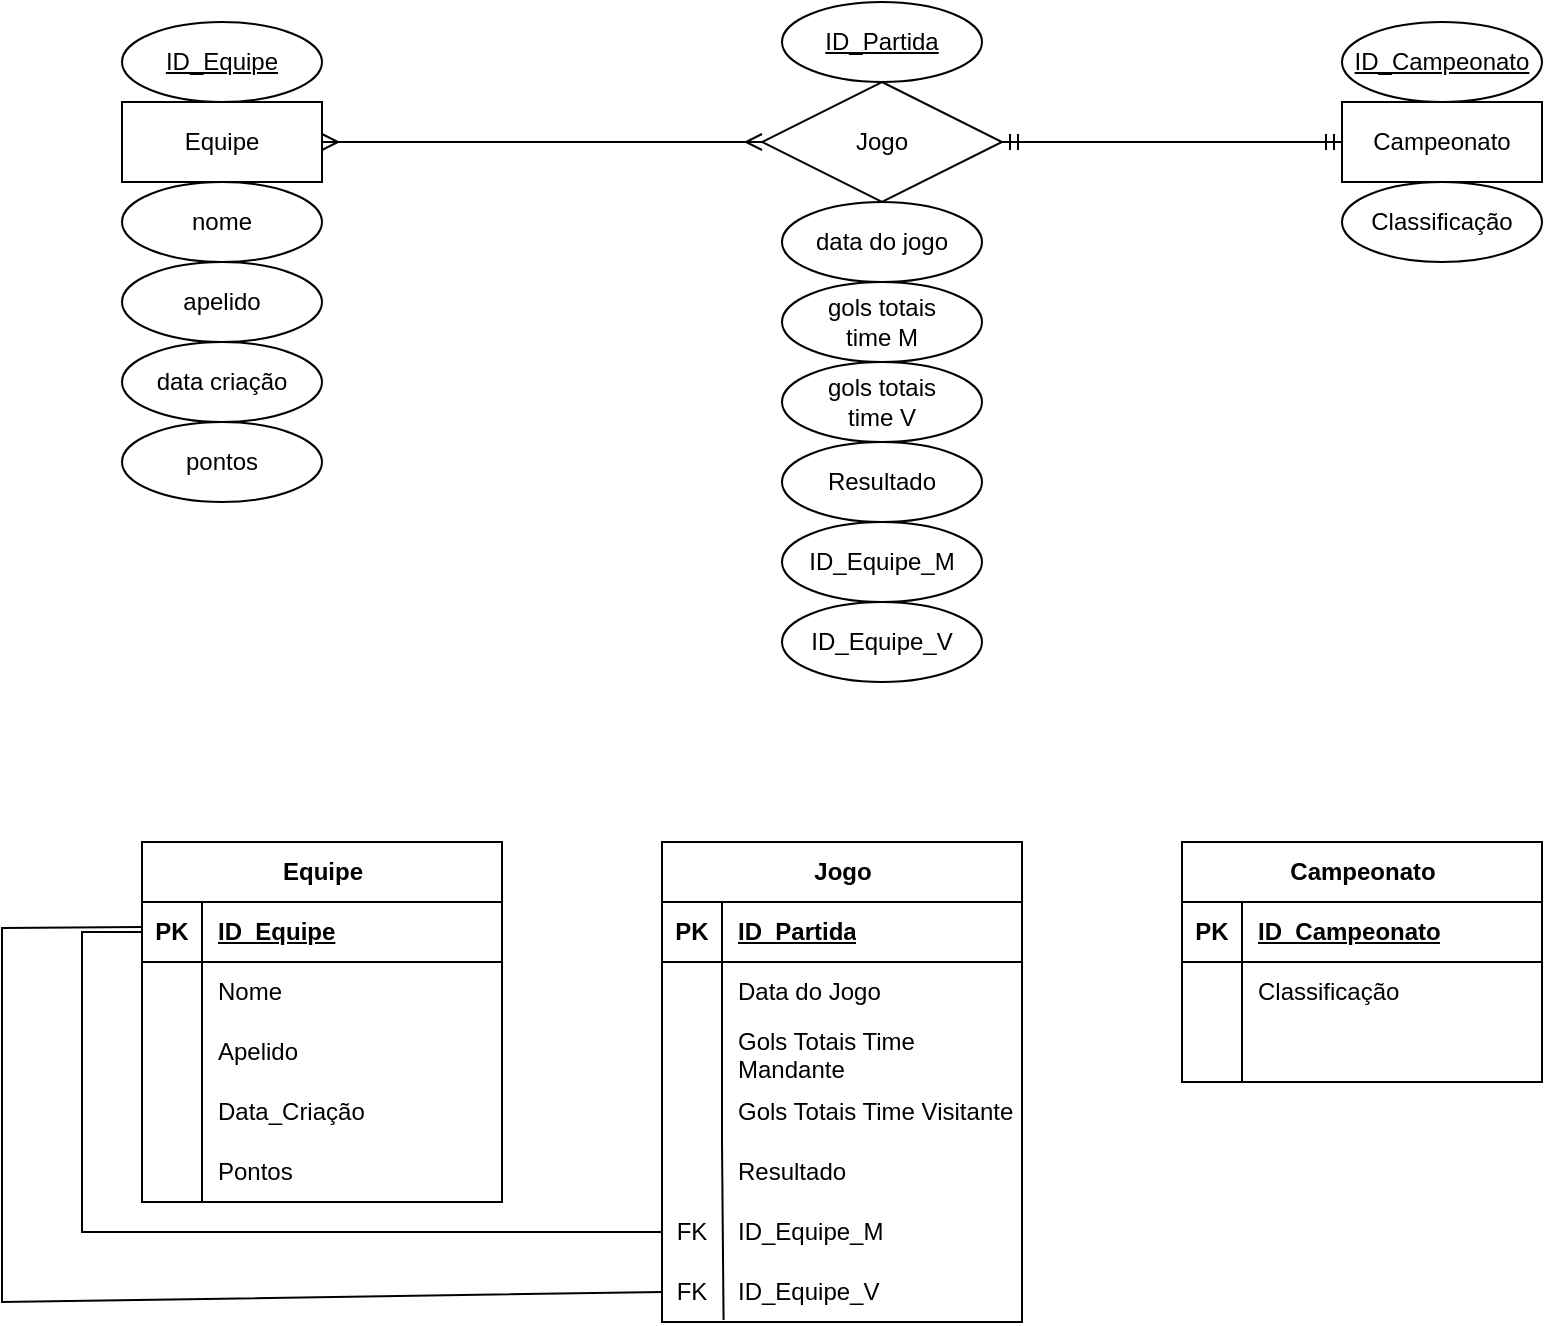 <mxfile version="24.4.6" type="device">
  <diagram name="Página-1" id="_BJkA4kKinZsRZwwgj_I">
    <mxGraphModel dx="3059" dy="1093" grid="1" gridSize="10" guides="1" tooltips="1" connect="1" arrows="1" fold="1" page="1" pageScale="1" pageWidth="827" pageHeight="1169" math="0" shadow="0">
      <root>
        <mxCell id="0" />
        <mxCell id="1" parent="0" />
        <mxCell id="q4-oFyvgTB7SzuClalit-473" value="Equipe" style="whiteSpace=wrap;html=1;align=center;" vertex="1" parent="1">
          <mxGeometry x="-310" y="130" width="100" height="40" as="geometry" />
        </mxCell>
        <mxCell id="q4-oFyvgTB7SzuClalit-474" value="Campeonato" style="whiteSpace=wrap;html=1;align=center;" vertex="1" parent="1">
          <mxGeometry x="300" y="130" width="100" height="40" as="geometry" />
        </mxCell>
        <mxCell id="q4-oFyvgTB7SzuClalit-475" value="Jogo" style="shape=rhombus;perimeter=rhombusPerimeter;whiteSpace=wrap;html=1;align=center;" vertex="1" parent="1">
          <mxGeometry x="10" y="120" width="120" height="60" as="geometry" />
        </mxCell>
        <mxCell id="q4-oFyvgTB7SzuClalit-476" value="ID_Partida" style="ellipse;whiteSpace=wrap;html=1;align=center;fontStyle=4;" vertex="1" parent="1">
          <mxGeometry x="20" y="80" width="100" height="40" as="geometry" />
        </mxCell>
        <mxCell id="q4-oFyvgTB7SzuClalit-477" value="data do jogo" style="ellipse;whiteSpace=wrap;html=1;align=center;" vertex="1" parent="1">
          <mxGeometry x="20" y="180" width="100" height="40" as="geometry" />
        </mxCell>
        <mxCell id="q4-oFyvgTB7SzuClalit-478" value="pontos" style="ellipse;whiteSpace=wrap;html=1;align=center;" vertex="1" parent="1">
          <mxGeometry x="-310" y="290" width="100" height="40" as="geometry" />
        </mxCell>
        <mxCell id="q4-oFyvgTB7SzuClalit-479" value="&lt;div&gt;gols totais&lt;/div&gt;&lt;div&gt;time M &lt;/div&gt;" style="ellipse;whiteSpace=wrap;html=1;align=center;" vertex="1" parent="1">
          <mxGeometry x="20" y="220" width="100" height="40" as="geometry" />
        </mxCell>
        <mxCell id="q4-oFyvgTB7SzuClalit-480" value="&lt;div&gt;gols totais&lt;/div&gt;&lt;div&gt;time V&lt;/div&gt;" style="ellipse;whiteSpace=wrap;html=1;align=center;" vertex="1" parent="1">
          <mxGeometry x="20" y="260" width="100" height="40" as="geometry" />
        </mxCell>
        <mxCell id="q4-oFyvgTB7SzuClalit-481" value="Resultado" style="ellipse;whiteSpace=wrap;html=1;align=center;" vertex="1" parent="1">
          <mxGeometry x="20" y="300" width="100" height="40" as="geometry" />
        </mxCell>
        <mxCell id="q4-oFyvgTB7SzuClalit-482" value="nome" style="ellipse;whiteSpace=wrap;html=1;align=center;" vertex="1" parent="1">
          <mxGeometry x="-310" y="170" width="100" height="40" as="geometry" />
        </mxCell>
        <mxCell id="q4-oFyvgTB7SzuClalit-483" value="apelido" style="ellipse;whiteSpace=wrap;html=1;align=center;" vertex="1" parent="1">
          <mxGeometry x="-310" y="210" width="100" height="40" as="geometry" />
        </mxCell>
        <mxCell id="q4-oFyvgTB7SzuClalit-484" value="data criação" style="ellipse;whiteSpace=wrap;html=1;align=center;" vertex="1" parent="1">
          <mxGeometry x="-310" y="250" width="100" height="40" as="geometry" />
        </mxCell>
        <mxCell id="q4-oFyvgTB7SzuClalit-485" value="ID_Campeonato" style="ellipse;whiteSpace=wrap;html=1;align=center;fontStyle=4;" vertex="1" parent="1">
          <mxGeometry x="300" y="90" width="100" height="40" as="geometry" />
        </mxCell>
        <mxCell id="q4-oFyvgTB7SzuClalit-486" value="" style="edgeStyle=entityRelationEdgeStyle;fontSize=12;html=1;endArrow=ERmany;startArrow=ERmany;rounded=0;exitX=1;exitY=0.5;exitDx=0;exitDy=0;" edge="1" source="q4-oFyvgTB7SzuClalit-473" target="q4-oFyvgTB7SzuClalit-475" parent="1">
          <mxGeometry width="100" height="100" relative="1" as="geometry">
            <mxPoint x="40" y="170" as="sourcePoint" />
            <mxPoint x="140" y="70" as="targetPoint" />
          </mxGeometry>
        </mxCell>
        <mxCell id="q4-oFyvgTB7SzuClalit-487" value="" style="edgeStyle=entityRelationEdgeStyle;fontSize=12;html=1;endArrow=ERmandOne;startArrow=ERmandOne;rounded=0;entryX=0;entryY=0.5;entryDx=0;entryDy=0;exitX=1;exitY=0.5;exitDx=0;exitDy=0;" edge="1" source="q4-oFyvgTB7SzuClalit-475" target="q4-oFyvgTB7SzuClalit-474" parent="1">
          <mxGeometry width="100" height="100" relative="1" as="geometry">
            <mxPoint x="40" y="170" as="sourcePoint" />
            <mxPoint x="140" y="70" as="targetPoint" />
          </mxGeometry>
        </mxCell>
        <mxCell id="q4-oFyvgTB7SzuClalit-488" value="Equipe" style="shape=table;startSize=30;container=1;collapsible=1;childLayout=tableLayout;fixedRows=1;rowLines=0;fontStyle=1;align=center;resizeLast=1;html=1;" vertex="1" parent="1">
          <mxGeometry x="-300" y="500" width="180" height="180" as="geometry" />
        </mxCell>
        <mxCell id="q4-oFyvgTB7SzuClalit-489" value="" style="shape=tableRow;horizontal=0;startSize=0;swimlaneHead=0;swimlaneBody=0;fillColor=none;collapsible=0;dropTarget=0;points=[[0,0.5],[1,0.5]];portConstraint=eastwest;top=0;left=0;right=0;bottom=1;" vertex="1" parent="q4-oFyvgTB7SzuClalit-488">
          <mxGeometry y="30" width="180" height="30" as="geometry" />
        </mxCell>
        <mxCell id="q4-oFyvgTB7SzuClalit-490" value="PK" style="shape=partialRectangle;connectable=0;fillColor=none;top=0;left=0;bottom=0;right=0;fontStyle=1;overflow=hidden;whiteSpace=wrap;html=1;" vertex="1" parent="q4-oFyvgTB7SzuClalit-489">
          <mxGeometry width="30" height="30" as="geometry">
            <mxRectangle width="30" height="30" as="alternateBounds" />
          </mxGeometry>
        </mxCell>
        <mxCell id="q4-oFyvgTB7SzuClalit-491" value="ID_Equipe" style="shape=partialRectangle;connectable=0;fillColor=none;top=0;left=0;bottom=0;right=0;align=left;spacingLeft=6;fontStyle=5;overflow=hidden;whiteSpace=wrap;html=1;" vertex="1" parent="q4-oFyvgTB7SzuClalit-489">
          <mxGeometry x="30" width="150" height="30" as="geometry">
            <mxRectangle width="150" height="30" as="alternateBounds" />
          </mxGeometry>
        </mxCell>
        <mxCell id="q4-oFyvgTB7SzuClalit-492" value="" style="shape=tableRow;horizontal=0;startSize=0;swimlaneHead=0;swimlaneBody=0;fillColor=none;collapsible=0;dropTarget=0;points=[[0,0.5],[1,0.5]];portConstraint=eastwest;top=0;left=0;right=0;bottom=0;" vertex="1" parent="q4-oFyvgTB7SzuClalit-488">
          <mxGeometry y="60" width="180" height="30" as="geometry" />
        </mxCell>
        <mxCell id="q4-oFyvgTB7SzuClalit-493" value="" style="shape=partialRectangle;connectable=0;fillColor=none;top=0;left=0;bottom=0;right=0;editable=1;overflow=hidden;whiteSpace=wrap;html=1;" vertex="1" parent="q4-oFyvgTB7SzuClalit-492">
          <mxGeometry width="30" height="30" as="geometry">
            <mxRectangle width="30" height="30" as="alternateBounds" />
          </mxGeometry>
        </mxCell>
        <mxCell id="q4-oFyvgTB7SzuClalit-494" value="Nome" style="shape=partialRectangle;connectable=0;fillColor=none;top=0;left=0;bottom=0;right=0;align=left;spacingLeft=6;overflow=hidden;whiteSpace=wrap;html=1;" vertex="1" parent="q4-oFyvgTB7SzuClalit-492">
          <mxGeometry x="30" width="150" height="30" as="geometry">
            <mxRectangle width="150" height="30" as="alternateBounds" />
          </mxGeometry>
        </mxCell>
        <mxCell id="q4-oFyvgTB7SzuClalit-495" value="" style="shape=tableRow;horizontal=0;startSize=0;swimlaneHead=0;swimlaneBody=0;fillColor=none;collapsible=0;dropTarget=0;points=[[0,0.5],[1,0.5]];portConstraint=eastwest;top=0;left=0;right=0;bottom=0;" vertex="1" parent="q4-oFyvgTB7SzuClalit-488">
          <mxGeometry y="90" width="180" height="30" as="geometry" />
        </mxCell>
        <mxCell id="q4-oFyvgTB7SzuClalit-496" value="" style="shape=partialRectangle;connectable=0;fillColor=none;top=0;left=0;bottom=0;right=0;editable=1;overflow=hidden;whiteSpace=wrap;html=1;" vertex="1" parent="q4-oFyvgTB7SzuClalit-495">
          <mxGeometry width="30" height="30" as="geometry">
            <mxRectangle width="30" height="30" as="alternateBounds" />
          </mxGeometry>
        </mxCell>
        <mxCell id="q4-oFyvgTB7SzuClalit-497" value="Apelido" style="shape=partialRectangle;connectable=0;fillColor=none;top=0;left=0;bottom=0;right=0;align=left;spacingLeft=6;overflow=hidden;whiteSpace=wrap;html=1;" vertex="1" parent="q4-oFyvgTB7SzuClalit-495">
          <mxGeometry x="30" width="150" height="30" as="geometry">
            <mxRectangle width="150" height="30" as="alternateBounds" />
          </mxGeometry>
        </mxCell>
        <mxCell id="q4-oFyvgTB7SzuClalit-498" value="" style="shape=tableRow;horizontal=0;startSize=0;swimlaneHead=0;swimlaneBody=0;fillColor=none;collapsible=0;dropTarget=0;points=[[0,0.5],[1,0.5]];portConstraint=eastwest;top=0;left=0;right=0;bottom=0;" vertex="1" parent="q4-oFyvgTB7SzuClalit-488">
          <mxGeometry y="120" width="180" height="30" as="geometry" />
        </mxCell>
        <mxCell id="q4-oFyvgTB7SzuClalit-499" value="" style="shape=partialRectangle;connectable=0;fillColor=none;top=0;left=0;bottom=0;right=0;editable=1;overflow=hidden;whiteSpace=wrap;html=1;" vertex="1" parent="q4-oFyvgTB7SzuClalit-498">
          <mxGeometry width="30" height="30" as="geometry">
            <mxRectangle width="30" height="30" as="alternateBounds" />
          </mxGeometry>
        </mxCell>
        <mxCell id="q4-oFyvgTB7SzuClalit-500" value="Data_Criação" style="shape=partialRectangle;connectable=0;fillColor=none;top=0;left=0;bottom=0;right=0;align=left;spacingLeft=6;overflow=hidden;whiteSpace=wrap;html=1;" vertex="1" parent="q4-oFyvgTB7SzuClalit-498">
          <mxGeometry x="30" width="150" height="30" as="geometry">
            <mxRectangle width="150" height="30" as="alternateBounds" />
          </mxGeometry>
        </mxCell>
        <mxCell id="q4-oFyvgTB7SzuClalit-501" value="Jogo" style="shape=table;startSize=30;container=1;collapsible=1;childLayout=tableLayout;fixedRows=1;rowLines=0;fontStyle=1;align=center;resizeLast=1;html=1;" vertex="1" parent="1">
          <mxGeometry x="-40" y="500" width="180" height="240" as="geometry" />
        </mxCell>
        <mxCell id="q4-oFyvgTB7SzuClalit-502" value="" style="shape=tableRow;horizontal=0;startSize=0;swimlaneHead=0;swimlaneBody=0;fillColor=none;collapsible=0;dropTarget=0;points=[[0,0.5],[1,0.5]];portConstraint=eastwest;top=0;left=0;right=0;bottom=1;" vertex="1" parent="q4-oFyvgTB7SzuClalit-501">
          <mxGeometry y="30" width="180" height="30" as="geometry" />
        </mxCell>
        <mxCell id="q4-oFyvgTB7SzuClalit-503" value="PK" style="shape=partialRectangle;connectable=0;fillColor=none;top=0;left=0;bottom=0;right=0;fontStyle=1;overflow=hidden;whiteSpace=wrap;html=1;" vertex="1" parent="q4-oFyvgTB7SzuClalit-502">
          <mxGeometry width="30" height="30" as="geometry">
            <mxRectangle width="30" height="30" as="alternateBounds" />
          </mxGeometry>
        </mxCell>
        <mxCell id="q4-oFyvgTB7SzuClalit-504" value="ID_Partida" style="shape=partialRectangle;connectable=0;fillColor=none;top=0;left=0;bottom=0;right=0;align=left;spacingLeft=6;fontStyle=5;overflow=hidden;whiteSpace=wrap;html=1;" vertex="1" parent="q4-oFyvgTB7SzuClalit-502">
          <mxGeometry x="30" width="150" height="30" as="geometry">
            <mxRectangle width="150" height="30" as="alternateBounds" />
          </mxGeometry>
        </mxCell>
        <mxCell id="q4-oFyvgTB7SzuClalit-505" value="" style="shape=tableRow;horizontal=0;startSize=0;swimlaneHead=0;swimlaneBody=0;fillColor=none;collapsible=0;dropTarget=0;points=[[0,0.5],[1,0.5]];portConstraint=eastwest;top=0;left=0;right=0;bottom=0;" vertex="1" parent="q4-oFyvgTB7SzuClalit-501">
          <mxGeometry y="60" width="180" height="30" as="geometry" />
        </mxCell>
        <mxCell id="q4-oFyvgTB7SzuClalit-506" value="" style="shape=partialRectangle;connectable=0;fillColor=none;top=0;left=0;bottom=0;right=0;editable=1;overflow=hidden;whiteSpace=wrap;html=1;" vertex="1" parent="q4-oFyvgTB7SzuClalit-505">
          <mxGeometry width="30" height="30" as="geometry">
            <mxRectangle width="30" height="30" as="alternateBounds" />
          </mxGeometry>
        </mxCell>
        <mxCell id="q4-oFyvgTB7SzuClalit-507" value="Data do Jogo" style="shape=partialRectangle;connectable=0;fillColor=none;top=0;left=0;bottom=0;right=0;align=left;spacingLeft=6;overflow=hidden;whiteSpace=wrap;html=1;" vertex="1" parent="q4-oFyvgTB7SzuClalit-505">
          <mxGeometry x="30" width="150" height="30" as="geometry">
            <mxRectangle width="150" height="30" as="alternateBounds" />
          </mxGeometry>
        </mxCell>
        <mxCell id="q4-oFyvgTB7SzuClalit-508" value="" style="shape=tableRow;horizontal=0;startSize=0;swimlaneHead=0;swimlaneBody=0;fillColor=none;collapsible=0;dropTarget=0;points=[[0,0.5],[1,0.5]];portConstraint=eastwest;top=0;left=0;right=0;bottom=0;" vertex="1" parent="q4-oFyvgTB7SzuClalit-501">
          <mxGeometry y="90" width="180" height="30" as="geometry" />
        </mxCell>
        <mxCell id="q4-oFyvgTB7SzuClalit-509" value="" style="shape=partialRectangle;connectable=0;fillColor=none;top=0;left=0;bottom=0;right=0;editable=1;overflow=hidden;whiteSpace=wrap;html=1;" vertex="1" parent="q4-oFyvgTB7SzuClalit-508">
          <mxGeometry width="30" height="30" as="geometry">
            <mxRectangle width="30" height="30" as="alternateBounds" />
          </mxGeometry>
        </mxCell>
        <mxCell id="q4-oFyvgTB7SzuClalit-510" value="Gols Totais Time Mandante" style="shape=partialRectangle;connectable=0;fillColor=none;top=0;left=0;bottom=0;right=0;align=left;spacingLeft=6;overflow=hidden;whiteSpace=wrap;html=1;" vertex="1" parent="q4-oFyvgTB7SzuClalit-508">
          <mxGeometry x="30" width="150" height="30" as="geometry">
            <mxRectangle width="150" height="30" as="alternateBounds" />
          </mxGeometry>
        </mxCell>
        <mxCell id="q4-oFyvgTB7SzuClalit-511" value="" style="shape=tableRow;horizontal=0;startSize=0;swimlaneHead=0;swimlaneBody=0;fillColor=none;collapsible=0;dropTarget=0;points=[[0,0.5],[1,0.5]];portConstraint=eastwest;top=0;left=0;right=0;bottom=0;" vertex="1" parent="q4-oFyvgTB7SzuClalit-501">
          <mxGeometry y="120" width="180" height="30" as="geometry" />
        </mxCell>
        <mxCell id="q4-oFyvgTB7SzuClalit-512" value="" style="shape=partialRectangle;connectable=0;fillColor=none;top=0;left=0;bottom=0;right=0;editable=1;overflow=hidden;whiteSpace=wrap;html=1;" vertex="1" parent="q4-oFyvgTB7SzuClalit-511">
          <mxGeometry width="30" height="30" as="geometry">
            <mxRectangle width="30" height="30" as="alternateBounds" />
          </mxGeometry>
        </mxCell>
        <mxCell id="q4-oFyvgTB7SzuClalit-513" value="Gols Totais Time Visitante" style="shape=partialRectangle;connectable=0;fillColor=none;top=0;left=0;bottom=0;right=0;align=left;spacingLeft=6;overflow=hidden;whiteSpace=wrap;html=1;" vertex="1" parent="q4-oFyvgTB7SzuClalit-511">
          <mxGeometry x="30" width="150" height="30" as="geometry">
            <mxRectangle width="150" height="30" as="alternateBounds" />
          </mxGeometry>
        </mxCell>
        <mxCell id="q4-oFyvgTB7SzuClalit-514" value="" style="shape=tableRow;horizontal=0;startSize=0;swimlaneHead=0;swimlaneBody=0;fillColor=none;collapsible=0;dropTarget=0;points=[[0,0.5],[1,0.5]];portConstraint=eastwest;top=0;left=0;right=0;bottom=0;" vertex="1" parent="1">
          <mxGeometry x="-40" y="650" width="180" height="30" as="geometry" />
        </mxCell>
        <mxCell id="q4-oFyvgTB7SzuClalit-515" value="" style="shape=partialRectangle;connectable=0;fillColor=none;top=0;left=0;bottom=0;right=0;editable=1;overflow=hidden;whiteSpace=wrap;html=1;" vertex="1" parent="q4-oFyvgTB7SzuClalit-514">
          <mxGeometry width="30" height="30" as="geometry">
            <mxRectangle width="30" height="30" as="alternateBounds" />
          </mxGeometry>
        </mxCell>
        <mxCell id="q4-oFyvgTB7SzuClalit-516" value="Resultado" style="shape=partialRectangle;connectable=0;fillColor=none;top=0;left=0;bottom=0;right=0;align=left;spacingLeft=6;overflow=hidden;whiteSpace=wrap;html=1;" vertex="1" parent="q4-oFyvgTB7SzuClalit-514">
          <mxGeometry x="30" width="150" height="30" as="geometry">
            <mxRectangle width="150" height="30" as="alternateBounds" />
          </mxGeometry>
        </mxCell>
        <mxCell id="q4-oFyvgTB7SzuClalit-517" value="" style="shape=tableRow;horizontal=0;startSize=0;swimlaneHead=0;swimlaneBody=0;fillColor=none;collapsible=0;dropTarget=0;points=[[0,0.5],[1,0.5]];portConstraint=eastwest;top=0;left=0;right=0;bottom=0;" vertex="1" parent="1">
          <mxGeometry x="-40" y="680" width="180" height="30" as="geometry" />
        </mxCell>
        <mxCell id="q4-oFyvgTB7SzuClalit-518" value="FK" style="shape=partialRectangle;connectable=0;fillColor=none;top=0;left=0;bottom=0;right=0;editable=1;overflow=hidden;whiteSpace=wrap;html=1;" vertex="1" parent="q4-oFyvgTB7SzuClalit-517">
          <mxGeometry width="30" height="30" as="geometry">
            <mxRectangle width="30" height="30" as="alternateBounds" />
          </mxGeometry>
        </mxCell>
        <mxCell id="q4-oFyvgTB7SzuClalit-519" value="ID_Equipe_M" style="shape=partialRectangle;connectable=0;fillColor=none;top=0;left=0;bottom=0;right=0;align=left;spacingLeft=6;overflow=hidden;whiteSpace=wrap;html=1;" vertex="1" parent="q4-oFyvgTB7SzuClalit-517">
          <mxGeometry x="30" width="150" height="30" as="geometry">
            <mxRectangle width="150" height="30" as="alternateBounds" />
          </mxGeometry>
        </mxCell>
        <mxCell id="q4-oFyvgTB7SzuClalit-520" value="" style="shape=tableRow;horizontal=0;startSize=0;swimlaneHead=0;swimlaneBody=0;fillColor=none;collapsible=0;dropTarget=0;points=[[0,0.5],[1,0.5]];portConstraint=eastwest;top=0;left=0;right=0;bottom=0;" vertex="1" parent="1">
          <mxGeometry x="-40" y="710" width="180" height="30" as="geometry" />
        </mxCell>
        <mxCell id="q4-oFyvgTB7SzuClalit-521" value="FK" style="shape=partialRectangle;connectable=0;fillColor=none;top=0;left=0;bottom=0;right=0;editable=1;overflow=hidden;whiteSpace=wrap;html=1;" vertex="1" parent="q4-oFyvgTB7SzuClalit-520">
          <mxGeometry width="30" height="30" as="geometry">
            <mxRectangle width="30" height="30" as="alternateBounds" />
          </mxGeometry>
        </mxCell>
        <mxCell id="q4-oFyvgTB7SzuClalit-522" value="ID_Equipe_V" style="shape=partialRectangle;connectable=0;fillColor=none;top=0;left=0;bottom=0;right=0;align=left;spacingLeft=6;overflow=hidden;whiteSpace=wrap;html=1;" vertex="1" parent="q4-oFyvgTB7SzuClalit-520">
          <mxGeometry x="30" width="150" height="30" as="geometry">
            <mxRectangle width="150" height="30" as="alternateBounds" />
          </mxGeometry>
        </mxCell>
        <mxCell id="q4-oFyvgTB7SzuClalit-523" value="" style="endArrow=none;html=1;rounded=0;entryX=0.156;entryY=1.1;entryDx=0;entryDy=0;entryPerimeter=0;exitX=0.171;exitY=0.967;exitDx=0;exitDy=0;exitPerimeter=0;" edge="1" source="q4-oFyvgTB7SzuClalit-520" parent="1">
          <mxGeometry width="50" height="50" relative="1" as="geometry">
            <mxPoint x="-10" y="730" as="sourcePoint" />
            <mxPoint x="-10.0" y="650" as="targetPoint" />
          </mxGeometry>
        </mxCell>
        <mxCell id="q4-oFyvgTB7SzuClalit-524" value="" style="shape=partialRectangle;connectable=0;fillColor=none;top=0;left=0;bottom=0;right=0;editable=1;overflow=hidden;whiteSpace=wrap;html=1;" vertex="1" parent="1">
          <mxGeometry x="-30" y="600" width="30" height="30" as="geometry">
            <mxRectangle width="30" height="30" as="alternateBounds" />
          </mxGeometry>
        </mxCell>
        <mxCell id="q4-oFyvgTB7SzuClalit-525" value="Campeonato" style="shape=table;startSize=30;container=1;collapsible=1;childLayout=tableLayout;fixedRows=1;rowLines=0;fontStyle=1;align=center;resizeLast=1;html=1;" vertex="1" parent="1">
          <mxGeometry x="220" y="500" width="180" height="120" as="geometry" />
        </mxCell>
        <mxCell id="q4-oFyvgTB7SzuClalit-526" value="" style="shape=tableRow;horizontal=0;startSize=0;swimlaneHead=0;swimlaneBody=0;fillColor=none;collapsible=0;dropTarget=0;points=[[0,0.5],[1,0.5]];portConstraint=eastwest;top=0;left=0;right=0;bottom=1;" vertex="1" parent="q4-oFyvgTB7SzuClalit-525">
          <mxGeometry y="30" width="180" height="30" as="geometry" />
        </mxCell>
        <mxCell id="q4-oFyvgTB7SzuClalit-527" value="PK" style="shape=partialRectangle;connectable=0;fillColor=none;top=0;left=0;bottom=0;right=0;fontStyle=1;overflow=hidden;whiteSpace=wrap;html=1;" vertex="1" parent="q4-oFyvgTB7SzuClalit-526">
          <mxGeometry width="30" height="30" as="geometry">
            <mxRectangle width="30" height="30" as="alternateBounds" />
          </mxGeometry>
        </mxCell>
        <mxCell id="q4-oFyvgTB7SzuClalit-528" value="ID_Campeonato" style="shape=partialRectangle;connectable=0;fillColor=none;top=0;left=0;bottom=0;right=0;align=left;spacingLeft=6;fontStyle=5;overflow=hidden;whiteSpace=wrap;html=1;" vertex="1" parent="q4-oFyvgTB7SzuClalit-526">
          <mxGeometry x="30" width="150" height="30" as="geometry">
            <mxRectangle width="150" height="30" as="alternateBounds" />
          </mxGeometry>
        </mxCell>
        <mxCell id="q4-oFyvgTB7SzuClalit-529" value="" style="shape=tableRow;horizontal=0;startSize=0;swimlaneHead=0;swimlaneBody=0;fillColor=none;collapsible=0;dropTarget=0;points=[[0,0.5],[1,0.5]];portConstraint=eastwest;top=0;left=0;right=0;bottom=0;" vertex="1" parent="q4-oFyvgTB7SzuClalit-525">
          <mxGeometry y="60" width="180" height="30" as="geometry" />
        </mxCell>
        <mxCell id="q4-oFyvgTB7SzuClalit-530" value="" style="shape=partialRectangle;connectable=0;fillColor=none;top=0;left=0;bottom=0;right=0;editable=1;overflow=hidden;whiteSpace=wrap;html=1;" vertex="1" parent="q4-oFyvgTB7SzuClalit-529">
          <mxGeometry width="30" height="30" as="geometry">
            <mxRectangle width="30" height="30" as="alternateBounds" />
          </mxGeometry>
        </mxCell>
        <mxCell id="q4-oFyvgTB7SzuClalit-531" value="Classificação" style="shape=partialRectangle;connectable=0;fillColor=none;top=0;left=0;bottom=0;right=0;align=left;spacingLeft=6;overflow=hidden;whiteSpace=wrap;html=1;" vertex="1" parent="q4-oFyvgTB7SzuClalit-529">
          <mxGeometry x="30" width="150" height="30" as="geometry">
            <mxRectangle width="150" height="30" as="alternateBounds" />
          </mxGeometry>
        </mxCell>
        <mxCell id="q4-oFyvgTB7SzuClalit-532" value="" style="shape=tableRow;horizontal=0;startSize=0;swimlaneHead=0;swimlaneBody=0;fillColor=none;collapsible=0;dropTarget=0;points=[[0,0.5],[1,0.5]];portConstraint=eastwest;top=0;left=0;right=0;bottom=0;" vertex="1" parent="q4-oFyvgTB7SzuClalit-525">
          <mxGeometry y="90" width="180" height="30" as="geometry" />
        </mxCell>
        <mxCell id="q4-oFyvgTB7SzuClalit-533" value="" style="shape=partialRectangle;connectable=0;fillColor=none;top=0;left=0;bottom=0;right=0;editable=1;overflow=hidden;whiteSpace=wrap;html=1;" vertex="1" parent="q4-oFyvgTB7SzuClalit-532">
          <mxGeometry width="30" height="30" as="geometry">
            <mxRectangle width="30" height="30" as="alternateBounds" />
          </mxGeometry>
        </mxCell>
        <mxCell id="q4-oFyvgTB7SzuClalit-534" value="" style="shape=partialRectangle;connectable=0;fillColor=none;top=0;left=0;bottom=0;right=0;align=left;spacingLeft=6;overflow=hidden;whiteSpace=wrap;html=1;" vertex="1" parent="q4-oFyvgTB7SzuClalit-532">
          <mxGeometry x="30" width="150" height="30" as="geometry">
            <mxRectangle width="150" height="30" as="alternateBounds" />
          </mxGeometry>
        </mxCell>
        <mxCell id="q4-oFyvgTB7SzuClalit-535" value="" style="endArrow=none;html=1;rounded=0;entryX=0;entryY=0.5;entryDx=0;entryDy=0;exitX=0;exitY=0.5;exitDx=0;exitDy=0;" edge="1" source="q4-oFyvgTB7SzuClalit-517" target="q4-oFyvgTB7SzuClalit-489" parent="1">
          <mxGeometry width="50" height="50" relative="1" as="geometry">
            <mxPoint x="-50" y="710" as="sourcePoint" />
            <mxPoint x="220" y="690" as="targetPoint" />
            <Array as="points">
              <mxPoint x="-330" y="695" />
              <mxPoint x="-330" y="545" />
            </Array>
          </mxGeometry>
        </mxCell>
        <mxCell id="q4-oFyvgTB7SzuClalit-536" value="" style="endArrow=none;html=1;rounded=0;entryX=0;entryY=0.5;entryDx=0;entryDy=0;exitX=0;exitY=0.5;exitDx=0;exitDy=0;" edge="1" source="q4-oFyvgTB7SzuClalit-520" parent="1">
          <mxGeometry width="50" height="50" relative="1" as="geometry">
            <mxPoint x="-40" y="790" as="sourcePoint" />
            <mxPoint x="-300" y="542.5" as="targetPoint" />
            <Array as="points">
              <mxPoint x="-370" y="730" />
              <mxPoint x="-370" y="543" />
            </Array>
          </mxGeometry>
        </mxCell>
        <mxCell id="q4-oFyvgTB7SzuClalit-537" value="&lt;u&gt;ID_Equipe&lt;/u&gt;" style="ellipse;whiteSpace=wrap;html=1;align=center;fontStyle=4;" vertex="1" parent="1">
          <mxGeometry x="-310" y="90" width="100" height="40" as="geometry" />
        </mxCell>
        <mxCell id="q4-oFyvgTB7SzuClalit-538" value="Pontos" style="shape=partialRectangle;connectable=0;fillColor=none;top=0;left=0;bottom=0;right=0;align=left;spacingLeft=6;overflow=hidden;whiteSpace=wrap;html=1;" vertex="1" parent="1">
          <mxGeometry x="-270" y="650" width="150" height="30" as="geometry">
            <mxRectangle width="150" height="30" as="alternateBounds" />
          </mxGeometry>
        </mxCell>
        <mxCell id="q4-oFyvgTB7SzuClalit-539" value="" style="endArrow=none;html=1;rounded=0;" edge="1" parent="1">
          <mxGeometry width="50" height="50" relative="1" as="geometry">
            <mxPoint x="-270" y="680" as="sourcePoint" />
            <mxPoint x="-270" y="650" as="targetPoint" />
          </mxGeometry>
        </mxCell>
        <mxCell id="q4-oFyvgTB7SzuClalit-540" value="Classificação" style="ellipse;whiteSpace=wrap;html=1;align=center;" vertex="1" parent="1">
          <mxGeometry x="300" y="170" width="100" height="40" as="geometry" />
        </mxCell>
        <mxCell id="q4-oFyvgTB7SzuClalit-541" value="ID_Equipe_M" style="ellipse;whiteSpace=wrap;html=1;align=center;" vertex="1" parent="1">
          <mxGeometry x="20" y="340" width="100" height="40" as="geometry" />
        </mxCell>
        <mxCell id="q4-oFyvgTB7SzuClalit-542" value="ID_Equipe_V" style="ellipse;whiteSpace=wrap;html=1;align=center;" vertex="1" parent="1">
          <mxGeometry x="20" y="380" width="100" height="40" as="geometry" />
        </mxCell>
      </root>
    </mxGraphModel>
  </diagram>
</mxfile>
